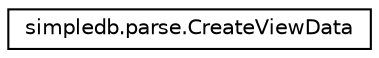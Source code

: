 digraph "Graphical Class Hierarchy"
{
  edge [fontname="Helvetica",fontsize="10",labelfontname="Helvetica",labelfontsize="10"];
  node [fontname="Helvetica",fontsize="10",shape=record];
  rankdir="LR";
  Node0 [label="simpledb.parse.CreateViewData",height=0.2,width=0.4,color="black", fillcolor="white", style="filled",URL="$classsimpledb_1_1parse_1_1CreateViewData.html"];
}

